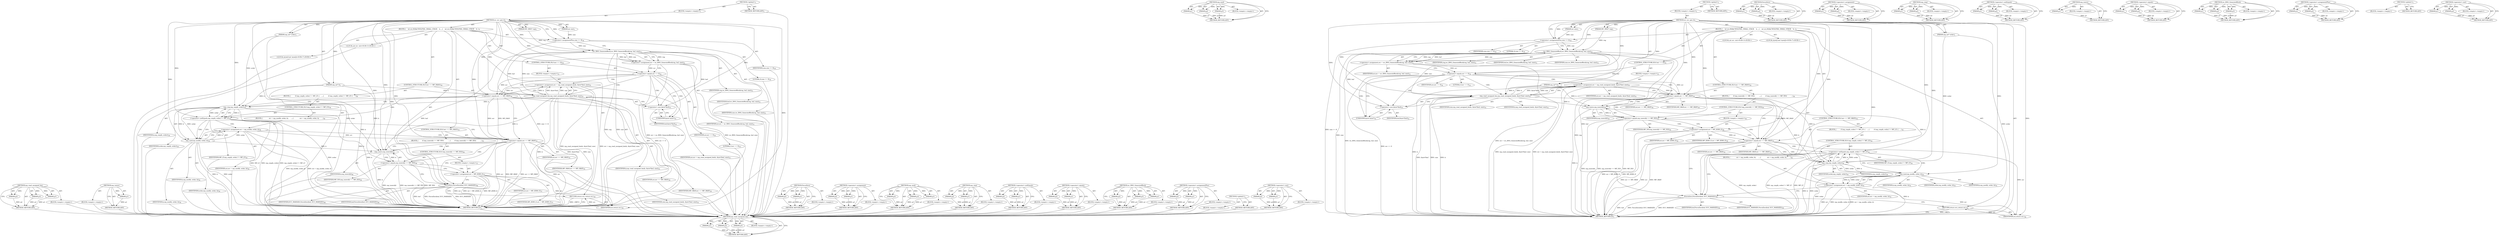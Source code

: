 digraph "&lt;operator&gt;.cast" {
vulnerable_119 [label=<(METHOD,mp_read_unsigned_bin)>];
vulnerable_120 [label=<(PARAM,p1)>];
vulnerable_121 [label=<(PARAM,p2)>];
vulnerable_122 [label=<(PARAM,p3)>];
vulnerable_123 [label=<(BLOCK,&lt;empty&gt;,&lt;empty&gt;)>];
vulnerable_124 [label=<(METHOD_RETURN,ANY)>];
vulnerable_144 [label=<(METHOD,mp_mod)>];
vulnerable_145 [label=<(PARAM,p1)>];
vulnerable_146 [label=<(PARAM,p2)>];
vulnerable_147 [label=<(PARAM,p3)>];
vulnerable_148 [label=<(BLOCK,&lt;empty&gt;,&lt;empty&gt;)>];
vulnerable_149 [label=<(METHOD_RETURN,ANY)>];
vulnerable_6 [label=<(METHOD,&lt;global&gt;)<SUB>1</SUB>>];
vulnerable_7 [label=<(BLOCK,&lt;empty&gt;,&lt;empty&gt;)<SUB>1</SUB>>];
vulnerable_8 [label=<(METHOD,wc_ecc_gen_k)<SUB>1</SUB>>];
vulnerable_9 [label=<(PARAM,WC_RNG* rng)<SUB>1</SUB>>];
vulnerable_10 [label=<(PARAM,int size)<SUB>1</SUB>>];
vulnerable_11 [label=<(PARAM,mp_int* k)<SUB>1</SUB>>];
vulnerable_12 [label=<(PARAM,mp_int* order)<SUB>1</SUB>>];
vulnerable_13 [label=<(BLOCK,{
    int err;
#ifdef WOLFSSL_SMALL_STACK
    b...,{
    int err;
#ifdef WOLFSSL_SMALL_STACK
    b...)<SUB>2</SUB>>];
vulnerable_14 [label="<(LOCAL,int err: int)<SUB>3</SUB>>"];
vulnerable_15 [label="<(LOCAL,byte[] buf: byte[])<SUB>7</SUB>>"];
vulnerable_16 [label=<(&lt;operator&gt;.assignmentPlus,size += 8)<SUB>18</SUB>>];
vulnerable_17 [label=<(IDENTIFIER,size,size += 8)<SUB>18</SUB>>];
vulnerable_18 [label=<(LITERAL,8,size += 8)<SUB>18</SUB>>];
vulnerable_19 [label=<(&lt;operator&gt;.assignment,err = wc_RNG_GenerateBlock(rng, buf, size))<SUB>21</SUB>>];
vulnerable_20 [label=<(IDENTIFIER,err,err = wc_RNG_GenerateBlock(rng, buf, size))<SUB>21</SUB>>];
vulnerable_21 [label=<(wc_RNG_GenerateBlock,wc_RNG_GenerateBlock(rng, buf, size))<SUB>21</SUB>>];
vulnerable_22 [label=<(IDENTIFIER,rng,wc_RNG_GenerateBlock(rng, buf, size))<SUB>21</SUB>>];
vulnerable_23 [label=<(IDENTIFIER,buf,wc_RNG_GenerateBlock(rng, buf, size))<SUB>21</SUB>>];
vulnerable_24 [label=<(IDENTIFIER,size,wc_RNG_GenerateBlock(rng, buf, size))<SUB>21</SUB>>];
vulnerable_25 [label=<(CONTROL_STRUCTURE,IF,if (err == 0))<SUB>24</SUB>>];
vulnerable_26 [label=<(&lt;operator&gt;.equals,err == 0)<SUB>24</SUB>>];
vulnerable_27 [label=<(IDENTIFIER,err,err == 0)<SUB>24</SUB>>];
vulnerable_28 [label=<(LITERAL,0,err == 0)<SUB>24</SUB>>];
vulnerable_29 [label=<(BLOCK,&lt;empty&gt;,&lt;empty&gt;)<SUB>25</SUB>>];
vulnerable_30 [label=<(&lt;operator&gt;.assignment,err = mp_read_unsigned_bin(k, (byte*)buf, size))<SUB>25</SUB>>];
vulnerable_31 [label=<(IDENTIFIER,err,err = mp_read_unsigned_bin(k, (byte*)buf, size))<SUB>25</SUB>>];
vulnerable_32 [label=<(mp_read_unsigned_bin,mp_read_unsigned_bin(k, (byte*)buf, size))<SUB>25</SUB>>];
vulnerable_33 [label=<(IDENTIFIER,k,mp_read_unsigned_bin(k, (byte*)buf, size))<SUB>25</SUB>>];
vulnerable_34 [label=<(&lt;operator&gt;.cast,(byte*)buf)<SUB>25</SUB>>];
vulnerable_35 [label=<(UNKNOWN,byte*,byte*)<SUB>25</SUB>>];
vulnerable_36 [label=<(IDENTIFIER,buf,(byte*)buf)<SUB>25</SUB>>];
vulnerable_37 [label=<(IDENTIFIER,size,mp_read_unsigned_bin(k, (byte*)buf, size))<SUB>25</SUB>>];
vulnerable_38 [label=<(CONTROL_STRUCTURE,IF,if (err == MP_OKAY))<SUB>28</SUB>>];
vulnerable_39 [label=<(&lt;operator&gt;.equals,err == MP_OKAY)<SUB>28</SUB>>];
vulnerable_40 [label=<(IDENTIFIER,err,err == MP_OKAY)<SUB>28</SUB>>];
vulnerable_41 [label=<(IDENTIFIER,MP_OKAY,err == MP_OKAY)<SUB>28</SUB>>];
vulnerable_42 [label=<(BLOCK,{
        if (mp_iszero(k) == MP_YES)
         ...,{
        if (mp_iszero(k) == MP_YES)
         ...)<SUB>28</SUB>>];
vulnerable_43 [label=<(CONTROL_STRUCTURE,IF,if (mp_iszero(k) == MP_YES))<SUB>29</SUB>>];
vulnerable_44 [label=<(&lt;operator&gt;.equals,mp_iszero(k) == MP_YES)<SUB>29</SUB>>];
vulnerable_45 [label=<(mp_iszero,mp_iszero(k))<SUB>29</SUB>>];
vulnerable_46 [label=<(IDENTIFIER,k,mp_iszero(k))<SUB>29</SUB>>];
vulnerable_47 [label=<(IDENTIFIER,MP_YES,mp_iszero(k) == MP_YES)<SUB>29</SUB>>];
vulnerable_48 [label=<(BLOCK,&lt;empty&gt;,&lt;empty&gt;)<SUB>30</SUB>>];
vulnerable_49 [label=<(&lt;operator&gt;.assignment,err = MP_ZERO_E)<SUB>30</SUB>>];
vulnerable_50 [label=<(IDENTIFIER,err,err = MP_ZERO_E)<SUB>30</SUB>>];
vulnerable_51 [label=<(IDENTIFIER,MP_ZERO_E,err = MP_ZERO_E)<SUB>30</SUB>>];
vulnerable_52 [label=<(CONTROL_STRUCTURE,IF,if (err == MP_OKAY))<SUB>33</SUB>>];
vulnerable_53 [label=<(&lt;operator&gt;.equals,err == MP_OKAY)<SUB>33</SUB>>];
vulnerable_54 [label=<(IDENTIFIER,err,err == MP_OKAY)<SUB>33</SUB>>];
vulnerable_55 [label=<(IDENTIFIER,MP_OKAY,err == MP_OKAY)<SUB>33</SUB>>];
vulnerable_56 [label=<(BLOCK,{
         if (mp_cmp(k, order) != MP_LT) {
   ...,{
         if (mp_cmp(k, order) != MP_LT) {
   ...)<SUB>33</SUB>>];
vulnerable_57 [label=<(CONTROL_STRUCTURE,IF,if (mp_cmp(k, order) != MP_LT))<SUB>34</SUB>>];
vulnerable_58 [label=<(&lt;operator&gt;.notEquals,mp_cmp(k, order) != MP_LT)<SUB>34</SUB>>];
vulnerable_59 [label=<(mp_cmp,mp_cmp(k, order))<SUB>34</SUB>>];
vulnerable_60 [label=<(IDENTIFIER,k,mp_cmp(k, order))<SUB>34</SUB>>];
vulnerable_61 [label=<(IDENTIFIER,order,mp_cmp(k, order))<SUB>34</SUB>>];
vulnerable_62 [label=<(IDENTIFIER,MP_LT,mp_cmp(k, order) != MP_LT)<SUB>34</SUB>>];
vulnerable_63 [label=<(BLOCK,{
             err = mp_mod(k, order, k);
     ...,{
             err = mp_mod(k, order, k);
     ...)<SUB>34</SUB>>];
vulnerable_64 [label=<(&lt;operator&gt;.assignment,err = mp_mod(k, order, k))<SUB>35</SUB>>];
vulnerable_65 [label=<(IDENTIFIER,err,err = mp_mod(k, order, k))<SUB>35</SUB>>];
vulnerable_66 [label=<(mp_mod,mp_mod(k, order, k))<SUB>35</SUB>>];
vulnerable_67 [label=<(IDENTIFIER,k,mp_mod(k, order, k))<SUB>35</SUB>>];
vulnerable_68 [label=<(IDENTIFIER,order,mp_mod(k, order, k))<SUB>35</SUB>>];
vulnerable_69 [label=<(IDENTIFIER,k,mp_mod(k, order, k))<SUB>35</SUB>>];
vulnerable_70 [label=<(ForceZero,ForceZero(buf, ECC_MAXSIZE))<SUB>39</SUB>>];
vulnerable_71 [label=<(IDENTIFIER,buf,ForceZero(buf, ECC_MAXSIZE))<SUB>39</SUB>>];
vulnerable_72 [label=<(IDENTIFIER,ECC_MAXSIZE,ForceZero(buf, ECC_MAXSIZE))<SUB>39</SUB>>];
vulnerable_73 [label=<(RETURN,return err;,return err;)<SUB>44</SUB>>];
vulnerable_74 [label=<(IDENTIFIER,err,return err;)<SUB>44</SUB>>];
vulnerable_75 [label=<(METHOD_RETURN,int)<SUB>1</SUB>>];
vulnerable_77 [label=<(METHOD_RETURN,ANY)<SUB>1</SUB>>];
vulnerable_150 [label=<(METHOD,ForceZero)>];
vulnerable_151 [label=<(PARAM,p1)>];
vulnerable_152 [label=<(PARAM,p2)>];
vulnerable_153 [label=<(BLOCK,&lt;empty&gt;,&lt;empty&gt;)>];
vulnerable_154 [label=<(METHOD_RETURN,ANY)>];
vulnerable_103 [label=<(METHOD,&lt;operator&gt;.assignment)>];
vulnerable_104 [label=<(PARAM,p1)>];
vulnerable_105 [label=<(PARAM,p2)>];
vulnerable_106 [label=<(BLOCK,&lt;empty&gt;,&lt;empty&gt;)>];
vulnerable_107 [label=<(METHOD_RETURN,ANY)>];
vulnerable_139 [label=<(METHOD,mp_cmp)>];
vulnerable_140 [label=<(PARAM,p1)>];
vulnerable_141 [label=<(PARAM,p2)>];
vulnerable_142 [label=<(BLOCK,&lt;empty&gt;,&lt;empty&gt;)>];
vulnerable_143 [label=<(METHOD_RETURN,ANY)>];
vulnerable_134 [label=<(METHOD,&lt;operator&gt;.notEquals)>];
vulnerable_135 [label=<(PARAM,p1)>];
vulnerable_136 [label=<(PARAM,p2)>];
vulnerable_137 [label=<(BLOCK,&lt;empty&gt;,&lt;empty&gt;)>];
vulnerable_138 [label=<(METHOD_RETURN,ANY)>];
vulnerable_130 [label=<(METHOD,mp_iszero)>];
vulnerable_131 [label=<(PARAM,p1)>];
vulnerable_132 [label=<(BLOCK,&lt;empty&gt;,&lt;empty&gt;)>];
vulnerable_133 [label=<(METHOD_RETURN,ANY)>];
vulnerable_114 [label=<(METHOD,&lt;operator&gt;.equals)>];
vulnerable_115 [label=<(PARAM,p1)>];
vulnerable_116 [label=<(PARAM,p2)>];
vulnerable_117 [label=<(BLOCK,&lt;empty&gt;,&lt;empty&gt;)>];
vulnerable_118 [label=<(METHOD_RETURN,ANY)>];
vulnerable_108 [label=<(METHOD,wc_RNG_GenerateBlock)>];
vulnerable_109 [label=<(PARAM,p1)>];
vulnerable_110 [label=<(PARAM,p2)>];
vulnerable_111 [label=<(PARAM,p3)>];
vulnerable_112 [label=<(BLOCK,&lt;empty&gt;,&lt;empty&gt;)>];
vulnerable_113 [label=<(METHOD_RETURN,ANY)>];
vulnerable_98 [label=<(METHOD,&lt;operator&gt;.assignmentPlus)>];
vulnerable_99 [label=<(PARAM,p1)>];
vulnerable_100 [label=<(PARAM,p2)>];
vulnerable_101 [label=<(BLOCK,&lt;empty&gt;,&lt;empty&gt;)>];
vulnerable_102 [label=<(METHOD_RETURN,ANY)>];
vulnerable_92 [label=<(METHOD,&lt;global&gt;)<SUB>1</SUB>>];
vulnerable_93 [label=<(BLOCK,&lt;empty&gt;,&lt;empty&gt;)>];
vulnerable_94 [label=<(METHOD_RETURN,ANY)>];
vulnerable_125 [label=<(METHOD,&lt;operator&gt;.cast)>];
vulnerable_126 [label=<(PARAM,p1)>];
vulnerable_127 [label=<(PARAM,p2)>];
vulnerable_128 [label=<(BLOCK,&lt;empty&gt;,&lt;empty&gt;)>];
vulnerable_129 [label=<(METHOD_RETURN,ANY)>];
fixed_119 [label=<(METHOD,mp_read_unsigned_bin)>];
fixed_120 [label=<(PARAM,p1)>];
fixed_121 [label=<(PARAM,p2)>];
fixed_122 [label=<(PARAM,p3)>];
fixed_123 [label=<(BLOCK,&lt;empty&gt;,&lt;empty&gt;)>];
fixed_124 [label=<(METHOD_RETURN,ANY)>];
fixed_146 [label=<(METHOD,mp_iszero)>];
fixed_147 [label=<(PARAM,p1)>];
fixed_148 [label=<(BLOCK,&lt;empty&gt;,&lt;empty&gt;)>];
fixed_149 [label=<(METHOD_RETURN,ANY)>];
fixed_6 [label=<(METHOD,&lt;global&gt;)<SUB>1</SUB>>];
fixed_7 [label=<(BLOCK,&lt;empty&gt;,&lt;empty&gt;)<SUB>1</SUB>>];
fixed_8 [label=<(METHOD,wc_ecc_gen_k)<SUB>1</SUB>>];
fixed_9 [label=<(PARAM,WC_RNG* rng)<SUB>1</SUB>>];
fixed_10 [label=<(PARAM,int size)<SUB>1</SUB>>];
fixed_11 [label=<(PARAM,mp_int* k)<SUB>1</SUB>>];
fixed_12 [label=<(PARAM,mp_int* order)<SUB>1</SUB>>];
fixed_13 [label=<(BLOCK,{
    int err;
#ifdef WOLFSSL_SMALL_STACK
    b...,{
    int err;
#ifdef WOLFSSL_SMALL_STACK
    b...)<SUB>2</SUB>>];
fixed_14 [label="<(LOCAL,int err: int)<SUB>3</SUB>>"];
fixed_15 [label="<(LOCAL,byte[] buf: byte[])<SUB>7</SUB>>"];
fixed_16 [label=<(&lt;operator&gt;.assignmentPlus,size += 8)<SUB>18</SUB>>];
fixed_17 [label=<(IDENTIFIER,size,size += 8)<SUB>18</SUB>>];
fixed_18 [label=<(LITERAL,8,size += 8)<SUB>18</SUB>>];
fixed_19 [label=<(&lt;operator&gt;.assignment,err = wc_RNG_GenerateBlock(rng, buf, size))<SUB>21</SUB>>];
fixed_20 [label=<(IDENTIFIER,err,err = wc_RNG_GenerateBlock(rng, buf, size))<SUB>21</SUB>>];
fixed_21 [label=<(wc_RNG_GenerateBlock,wc_RNG_GenerateBlock(rng, buf, size))<SUB>21</SUB>>];
fixed_22 [label=<(IDENTIFIER,rng,wc_RNG_GenerateBlock(rng, buf, size))<SUB>21</SUB>>];
fixed_23 [label=<(IDENTIFIER,buf,wc_RNG_GenerateBlock(rng, buf, size))<SUB>21</SUB>>];
fixed_24 [label=<(IDENTIFIER,size,wc_RNG_GenerateBlock(rng, buf, size))<SUB>21</SUB>>];
fixed_25 [label=<(CONTROL_STRUCTURE,IF,if (err == 0))<SUB>24</SUB>>];
fixed_26 [label=<(&lt;operator&gt;.equals,err == 0)<SUB>24</SUB>>];
fixed_27 [label=<(IDENTIFIER,err,err == 0)<SUB>24</SUB>>];
fixed_28 [label=<(LITERAL,0,err == 0)<SUB>24</SUB>>];
fixed_29 [label=<(BLOCK,&lt;empty&gt;,&lt;empty&gt;)<SUB>25</SUB>>];
fixed_30 [label=<(&lt;operator&gt;.assignment,err = mp_read_unsigned_bin(k, (byte*)buf, size))<SUB>25</SUB>>];
fixed_31 [label=<(IDENTIFIER,err,err = mp_read_unsigned_bin(k, (byte*)buf, size))<SUB>25</SUB>>];
fixed_32 [label=<(mp_read_unsigned_bin,mp_read_unsigned_bin(k, (byte*)buf, size))<SUB>25</SUB>>];
fixed_33 [label=<(IDENTIFIER,k,mp_read_unsigned_bin(k, (byte*)buf, size))<SUB>25</SUB>>];
fixed_34 [label=<(&lt;operator&gt;.cast,(byte*)buf)<SUB>25</SUB>>];
fixed_35 [label=<(UNKNOWN,byte*,byte*)<SUB>25</SUB>>];
fixed_36 [label=<(IDENTIFIER,buf,(byte*)buf)<SUB>25</SUB>>];
fixed_37 [label=<(IDENTIFIER,size,mp_read_unsigned_bin(k, (byte*)buf, size))<SUB>25</SUB>>];
fixed_38 [label=<(CONTROL_STRUCTURE,IF,if (err == MP_OKAY))<SUB>28</SUB>>];
fixed_39 [label=<(&lt;operator&gt;.equals,err == MP_OKAY)<SUB>28</SUB>>];
fixed_40 [label=<(IDENTIFIER,err,err == MP_OKAY)<SUB>28</SUB>>];
fixed_41 [label=<(IDENTIFIER,MP_OKAY,err == MP_OKAY)<SUB>28</SUB>>];
fixed_42 [label=<(BLOCK,{
         if (mp_cmp(k, order) != MP_LT) {
   ...,{
         if (mp_cmp(k, order) != MP_LT) {
   ...)<SUB>28</SUB>>];
fixed_43 [label=<(CONTROL_STRUCTURE,IF,if (mp_cmp(k, order) != MP_LT))<SUB>29</SUB>>];
fixed_44 [label=<(&lt;operator&gt;.notEquals,mp_cmp(k, order) != MP_LT)<SUB>29</SUB>>];
fixed_45 [label=<(mp_cmp,mp_cmp(k, order))<SUB>29</SUB>>];
fixed_46 [label=<(IDENTIFIER,k,mp_cmp(k, order))<SUB>29</SUB>>];
fixed_47 [label=<(IDENTIFIER,order,mp_cmp(k, order))<SUB>29</SUB>>];
fixed_48 [label=<(IDENTIFIER,MP_LT,mp_cmp(k, order) != MP_LT)<SUB>29</SUB>>];
fixed_49 [label=<(BLOCK,{
             err = mp_mod(k, order, k);
     ...,{
             err = mp_mod(k, order, k);
     ...)<SUB>29</SUB>>];
fixed_50 [label=<(&lt;operator&gt;.assignment,err = mp_mod(k, order, k))<SUB>30</SUB>>];
fixed_51 [label=<(IDENTIFIER,err,err = mp_mod(k, order, k))<SUB>30</SUB>>];
fixed_52 [label=<(mp_mod,mp_mod(k, order, k))<SUB>30</SUB>>];
fixed_53 [label=<(IDENTIFIER,k,mp_mod(k, order, k))<SUB>30</SUB>>];
fixed_54 [label=<(IDENTIFIER,order,mp_mod(k, order, k))<SUB>30</SUB>>];
fixed_55 [label=<(IDENTIFIER,k,mp_mod(k, order, k))<SUB>30</SUB>>];
fixed_56 [label=<(CONTROL_STRUCTURE,IF,if (err == MP_OKAY))<SUB>35</SUB>>];
fixed_57 [label=<(&lt;operator&gt;.equals,err == MP_OKAY)<SUB>35</SUB>>];
fixed_58 [label=<(IDENTIFIER,err,err == MP_OKAY)<SUB>35</SUB>>];
fixed_59 [label=<(IDENTIFIER,MP_OKAY,err == MP_OKAY)<SUB>35</SUB>>];
fixed_60 [label=<(BLOCK,{
        if (mp_iszero(k) == MP_YES)
         ...,{
        if (mp_iszero(k) == MP_YES)
         ...)<SUB>35</SUB>>];
fixed_61 [label=<(CONTROL_STRUCTURE,IF,if (mp_iszero(k) == MP_YES))<SUB>36</SUB>>];
fixed_62 [label=<(&lt;operator&gt;.equals,mp_iszero(k) == MP_YES)<SUB>36</SUB>>];
fixed_63 [label=<(mp_iszero,mp_iszero(k))<SUB>36</SUB>>];
fixed_64 [label=<(IDENTIFIER,k,mp_iszero(k))<SUB>36</SUB>>];
fixed_65 [label=<(IDENTIFIER,MP_YES,mp_iszero(k) == MP_YES)<SUB>36</SUB>>];
fixed_66 [label=<(BLOCK,&lt;empty&gt;,&lt;empty&gt;)<SUB>37</SUB>>];
fixed_67 [label=<(&lt;operator&gt;.assignment,err = MP_ZERO_E)<SUB>37</SUB>>];
fixed_68 [label=<(IDENTIFIER,err,err = MP_ZERO_E)<SUB>37</SUB>>];
fixed_69 [label=<(IDENTIFIER,MP_ZERO_E,err = MP_ZERO_E)<SUB>37</SUB>>];
fixed_70 [label=<(ForceZero,ForceZero(buf, ECC_MAXSIZE))<SUB>40</SUB>>];
fixed_71 [label=<(IDENTIFIER,buf,ForceZero(buf, ECC_MAXSIZE))<SUB>40</SUB>>];
fixed_72 [label=<(IDENTIFIER,ECC_MAXSIZE,ForceZero(buf, ECC_MAXSIZE))<SUB>40</SUB>>];
fixed_73 [label=<(RETURN,return err;,return err;)<SUB>45</SUB>>];
fixed_74 [label=<(IDENTIFIER,err,return err;)<SUB>45</SUB>>];
fixed_75 [label=<(METHOD_RETURN,int)<SUB>1</SUB>>];
fixed_77 [label=<(METHOD_RETURN,ANY)<SUB>1</SUB>>];
fixed_150 [label=<(METHOD,ForceZero)>];
fixed_151 [label=<(PARAM,p1)>];
fixed_152 [label=<(PARAM,p2)>];
fixed_153 [label=<(BLOCK,&lt;empty&gt;,&lt;empty&gt;)>];
fixed_154 [label=<(METHOD_RETURN,ANY)>];
fixed_103 [label=<(METHOD,&lt;operator&gt;.assignment)>];
fixed_104 [label=<(PARAM,p1)>];
fixed_105 [label=<(PARAM,p2)>];
fixed_106 [label=<(BLOCK,&lt;empty&gt;,&lt;empty&gt;)>];
fixed_107 [label=<(METHOD_RETURN,ANY)>];
fixed_140 [label=<(METHOD,mp_mod)>];
fixed_141 [label=<(PARAM,p1)>];
fixed_142 [label=<(PARAM,p2)>];
fixed_143 [label=<(PARAM,p3)>];
fixed_144 [label=<(BLOCK,&lt;empty&gt;,&lt;empty&gt;)>];
fixed_145 [label=<(METHOD_RETURN,ANY)>];
fixed_135 [label=<(METHOD,mp_cmp)>];
fixed_136 [label=<(PARAM,p1)>];
fixed_137 [label=<(PARAM,p2)>];
fixed_138 [label=<(BLOCK,&lt;empty&gt;,&lt;empty&gt;)>];
fixed_139 [label=<(METHOD_RETURN,ANY)>];
fixed_130 [label=<(METHOD,&lt;operator&gt;.notEquals)>];
fixed_131 [label=<(PARAM,p1)>];
fixed_132 [label=<(PARAM,p2)>];
fixed_133 [label=<(BLOCK,&lt;empty&gt;,&lt;empty&gt;)>];
fixed_134 [label=<(METHOD_RETURN,ANY)>];
fixed_114 [label=<(METHOD,&lt;operator&gt;.equals)>];
fixed_115 [label=<(PARAM,p1)>];
fixed_116 [label=<(PARAM,p2)>];
fixed_117 [label=<(BLOCK,&lt;empty&gt;,&lt;empty&gt;)>];
fixed_118 [label=<(METHOD_RETURN,ANY)>];
fixed_108 [label=<(METHOD,wc_RNG_GenerateBlock)>];
fixed_109 [label=<(PARAM,p1)>];
fixed_110 [label=<(PARAM,p2)>];
fixed_111 [label=<(PARAM,p3)>];
fixed_112 [label=<(BLOCK,&lt;empty&gt;,&lt;empty&gt;)>];
fixed_113 [label=<(METHOD_RETURN,ANY)>];
fixed_98 [label=<(METHOD,&lt;operator&gt;.assignmentPlus)>];
fixed_99 [label=<(PARAM,p1)>];
fixed_100 [label=<(PARAM,p2)>];
fixed_101 [label=<(BLOCK,&lt;empty&gt;,&lt;empty&gt;)>];
fixed_102 [label=<(METHOD_RETURN,ANY)>];
fixed_92 [label=<(METHOD,&lt;global&gt;)<SUB>1</SUB>>];
fixed_93 [label=<(BLOCK,&lt;empty&gt;,&lt;empty&gt;)>];
fixed_94 [label=<(METHOD_RETURN,ANY)>];
fixed_125 [label=<(METHOD,&lt;operator&gt;.cast)>];
fixed_126 [label=<(PARAM,p1)>];
fixed_127 [label=<(PARAM,p2)>];
fixed_128 [label=<(BLOCK,&lt;empty&gt;,&lt;empty&gt;)>];
fixed_129 [label=<(METHOD_RETURN,ANY)>];
vulnerable_119 -> vulnerable_120  [key=0, label="AST: "];
vulnerable_119 -> vulnerable_120  [key=1, label="DDG: "];
vulnerable_119 -> vulnerable_123  [key=0, label="AST: "];
vulnerable_119 -> vulnerable_121  [key=0, label="AST: "];
vulnerable_119 -> vulnerable_121  [key=1, label="DDG: "];
vulnerable_119 -> vulnerable_124  [key=0, label="AST: "];
vulnerable_119 -> vulnerable_124  [key=1, label="CFG: "];
vulnerable_119 -> vulnerable_122  [key=0, label="AST: "];
vulnerable_119 -> vulnerable_122  [key=1, label="DDG: "];
vulnerable_120 -> vulnerable_124  [key=0, label="DDG: p1"];
vulnerable_121 -> vulnerable_124  [key=0, label="DDG: p2"];
vulnerable_122 -> vulnerable_124  [key=0, label="DDG: p3"];
vulnerable_144 -> vulnerable_145  [key=0, label="AST: "];
vulnerable_144 -> vulnerable_145  [key=1, label="DDG: "];
vulnerable_144 -> vulnerable_148  [key=0, label="AST: "];
vulnerable_144 -> vulnerable_146  [key=0, label="AST: "];
vulnerable_144 -> vulnerable_146  [key=1, label="DDG: "];
vulnerable_144 -> vulnerable_149  [key=0, label="AST: "];
vulnerable_144 -> vulnerable_149  [key=1, label="CFG: "];
vulnerable_144 -> vulnerable_147  [key=0, label="AST: "];
vulnerable_144 -> vulnerable_147  [key=1, label="DDG: "];
vulnerable_145 -> vulnerable_149  [key=0, label="DDG: p1"];
vulnerable_146 -> vulnerable_149  [key=0, label="DDG: p2"];
vulnerable_147 -> vulnerable_149  [key=0, label="DDG: p3"];
vulnerable_6 -> vulnerable_7  [key=0, label="AST: "];
vulnerable_6 -> vulnerable_77  [key=0, label="AST: "];
vulnerable_6 -> vulnerable_77  [key=1, label="CFG: "];
vulnerable_7 -> vulnerable_8  [key=0, label="AST: "];
vulnerable_8 -> vulnerable_9  [key=0, label="AST: "];
vulnerable_8 -> vulnerable_9  [key=1, label="DDG: "];
vulnerable_8 -> vulnerable_10  [key=0, label="AST: "];
vulnerable_8 -> vulnerable_10  [key=1, label="DDG: "];
vulnerable_8 -> vulnerable_11  [key=0, label="AST: "];
vulnerable_8 -> vulnerable_11  [key=1, label="DDG: "];
vulnerable_8 -> vulnerable_12  [key=0, label="AST: "];
vulnerable_8 -> vulnerable_12  [key=1, label="DDG: "];
vulnerable_8 -> vulnerable_13  [key=0, label="AST: "];
vulnerable_8 -> vulnerable_75  [key=0, label="AST: "];
vulnerable_8 -> vulnerable_16  [key=0, label="CFG: "];
vulnerable_8 -> vulnerable_16  [key=1, label="DDG: "];
vulnerable_8 -> vulnerable_70  [key=0, label="DDG: "];
vulnerable_8 -> vulnerable_74  [key=0, label="DDG: "];
vulnerable_8 -> vulnerable_21  [key=0, label="DDG: "];
vulnerable_8 -> vulnerable_26  [key=0, label="DDG: "];
vulnerable_8 -> vulnerable_39  [key=0, label="DDG: "];
vulnerable_8 -> vulnerable_53  [key=0, label="DDG: "];
vulnerable_8 -> vulnerable_32  [key=0, label="DDG: "];
vulnerable_8 -> vulnerable_44  [key=0, label="DDG: "];
vulnerable_8 -> vulnerable_49  [key=0, label="DDG: "];
vulnerable_8 -> vulnerable_58  [key=0, label="DDG: "];
vulnerable_8 -> vulnerable_34  [key=0, label="DDG: "];
vulnerable_8 -> vulnerable_45  [key=0, label="DDG: "];
vulnerable_8 -> vulnerable_59  [key=0, label="DDG: "];
vulnerable_8 -> vulnerable_66  [key=0, label="DDG: "];
vulnerable_9 -> vulnerable_21  [key=0, label="DDG: rng"];
vulnerable_10 -> vulnerable_16  [key=0, label="DDG: size"];
vulnerable_11 -> vulnerable_75  [key=0, label="DDG: k"];
vulnerable_11 -> vulnerable_32  [key=0, label="DDG: k"];
vulnerable_11 -> vulnerable_45  [key=0, label="DDG: k"];
vulnerable_11 -> vulnerable_59  [key=0, label="DDG: k"];
vulnerable_12 -> vulnerable_75  [key=0, label="DDG: order"];
vulnerable_12 -> vulnerable_59  [key=0, label="DDG: order"];
vulnerable_13 -> vulnerable_14  [key=0, label="AST: "];
vulnerable_13 -> vulnerable_15  [key=0, label="AST: "];
vulnerable_13 -> vulnerable_16  [key=0, label="AST: "];
vulnerable_13 -> vulnerable_19  [key=0, label="AST: "];
vulnerable_13 -> vulnerable_25  [key=0, label="AST: "];
vulnerable_13 -> vulnerable_38  [key=0, label="AST: "];
vulnerable_13 -> vulnerable_52  [key=0, label="AST: "];
vulnerable_13 -> vulnerable_70  [key=0, label="AST: "];
vulnerable_13 -> vulnerable_73  [key=0, label="AST: "];
vulnerable_16 -> vulnerable_17  [key=0, label="AST: "];
vulnerable_16 -> vulnerable_18  [key=0, label="AST: "];
vulnerable_16 -> vulnerable_21  [key=0, label="CFG: "];
vulnerable_16 -> vulnerable_21  [key=1, label="DDG: size"];
vulnerable_16 -> vulnerable_75  [key=0, label="DDG: size += 8"];
vulnerable_19 -> vulnerable_20  [key=0, label="AST: "];
vulnerable_19 -> vulnerable_21  [key=0, label="AST: "];
vulnerable_19 -> vulnerable_26  [key=0, label="CFG: "];
vulnerable_19 -> vulnerable_26  [key=1, label="DDG: err"];
vulnerable_19 -> vulnerable_75  [key=0, label="DDG: wc_RNG_GenerateBlock(rng, buf, size)"];
vulnerable_19 -> vulnerable_75  [key=1, label="DDG: err = wc_RNG_GenerateBlock(rng, buf, size)"];
vulnerable_21 -> vulnerable_22  [key=0, label="AST: "];
vulnerable_21 -> vulnerable_23  [key=0, label="AST: "];
vulnerable_21 -> vulnerable_24  [key=0, label="AST: "];
vulnerable_21 -> vulnerable_19  [key=0, label="CFG: "];
vulnerable_21 -> vulnerable_19  [key=1, label="DDG: rng"];
vulnerable_21 -> vulnerable_19  [key=2, label="DDG: buf"];
vulnerable_21 -> vulnerable_19  [key=3, label="DDG: size"];
vulnerable_21 -> vulnerable_75  [key=0, label="DDG: rng"];
vulnerable_21 -> vulnerable_75  [key=1, label="DDG: size"];
vulnerable_21 -> vulnerable_70  [key=0, label="DDG: buf"];
vulnerable_21 -> vulnerable_32  [key=0, label="DDG: buf"];
vulnerable_21 -> vulnerable_32  [key=1, label="DDG: size"];
vulnerable_21 -> vulnerable_34  [key=0, label="DDG: buf"];
vulnerable_25 -> vulnerable_26  [key=0, label="AST: "];
vulnerable_25 -> vulnerable_29  [key=0, label="AST: "];
vulnerable_26 -> vulnerable_27  [key=0, label="AST: "];
vulnerable_26 -> vulnerable_28  [key=0, label="AST: "];
vulnerable_26 -> vulnerable_35  [key=0, label="CFG: "];
vulnerable_26 -> vulnerable_35  [key=1, label="CDG: "];
vulnerable_26 -> vulnerable_39  [key=0, label="CFG: "];
vulnerable_26 -> vulnerable_39  [key=1, label="DDG: err"];
vulnerable_26 -> vulnerable_75  [key=0, label="DDG: err == 0"];
vulnerable_26 -> vulnerable_30  [key=0, label="CDG: "];
vulnerable_26 -> vulnerable_34  [key=0, label="CDG: "];
vulnerable_26 -> vulnerable_32  [key=0, label="CDG: "];
vulnerable_29 -> vulnerable_30  [key=0, label="AST: "];
vulnerable_30 -> vulnerable_31  [key=0, label="AST: "];
vulnerable_30 -> vulnerable_32  [key=0, label="AST: "];
vulnerable_30 -> vulnerable_39  [key=0, label="CFG: "];
vulnerable_30 -> vulnerable_39  [key=1, label="DDG: err"];
vulnerable_30 -> vulnerable_75  [key=0, label="DDG: mp_read_unsigned_bin(k, (byte*)buf, size)"];
vulnerable_30 -> vulnerable_75  [key=1, label="DDG: err = mp_read_unsigned_bin(k, (byte*)buf, size)"];
vulnerable_32 -> vulnerable_33  [key=0, label="AST: "];
vulnerable_32 -> vulnerable_34  [key=0, label="AST: "];
vulnerable_32 -> vulnerable_37  [key=0, label="AST: "];
vulnerable_32 -> vulnerable_30  [key=0, label="CFG: "];
vulnerable_32 -> vulnerable_30  [key=1, label="DDG: k"];
vulnerable_32 -> vulnerable_30  [key=2, label="DDG: (byte*)buf"];
vulnerable_32 -> vulnerable_30  [key=3, label="DDG: size"];
vulnerable_32 -> vulnerable_75  [key=0, label="DDG: k"];
vulnerable_32 -> vulnerable_75  [key=1, label="DDG: (byte*)buf"];
vulnerable_32 -> vulnerable_75  [key=2, label="DDG: size"];
vulnerable_32 -> vulnerable_45  [key=0, label="DDG: k"];
vulnerable_32 -> vulnerable_59  [key=0, label="DDG: k"];
vulnerable_34 -> vulnerable_35  [key=0, label="AST: "];
vulnerable_34 -> vulnerable_36  [key=0, label="AST: "];
vulnerable_34 -> vulnerable_32  [key=0, label="CFG: "];
vulnerable_35 -> vulnerable_34  [key=0, label="CFG: "];
vulnerable_38 -> vulnerable_39  [key=0, label="AST: "];
vulnerable_38 -> vulnerable_42  [key=0, label="AST: "];
vulnerable_39 -> vulnerable_40  [key=0, label="AST: "];
vulnerable_39 -> vulnerable_41  [key=0, label="AST: "];
vulnerable_39 -> vulnerable_45  [key=0, label="CFG: "];
vulnerable_39 -> vulnerable_45  [key=1, label="CDG: "];
vulnerable_39 -> vulnerable_53  [key=0, label="CFG: "];
vulnerable_39 -> vulnerable_53  [key=1, label="DDG: err"];
vulnerable_39 -> vulnerable_53  [key=2, label="DDG: MP_OKAY"];
vulnerable_39 -> vulnerable_44  [key=0, label="CDG: "];
vulnerable_42 -> vulnerable_43  [key=0, label="AST: "];
vulnerable_43 -> vulnerable_44  [key=0, label="AST: "];
vulnerable_43 -> vulnerable_48  [key=0, label="AST: "];
vulnerable_44 -> vulnerable_45  [key=0, label="AST: "];
vulnerable_44 -> vulnerable_47  [key=0, label="AST: "];
vulnerable_44 -> vulnerable_49  [key=0, label="CFG: "];
vulnerable_44 -> vulnerable_49  [key=1, label="CDG: "];
vulnerable_44 -> vulnerable_53  [key=0, label="CFG: "];
vulnerable_44 -> vulnerable_75  [key=0, label="DDG: mp_iszero(k)"];
vulnerable_44 -> vulnerable_75  [key=1, label="DDG: mp_iszero(k) == MP_YES"];
vulnerable_44 -> vulnerable_75  [key=2, label="DDG: MP_YES"];
vulnerable_45 -> vulnerable_46  [key=0, label="AST: "];
vulnerable_45 -> vulnerable_44  [key=0, label="CFG: "];
vulnerable_45 -> vulnerable_44  [key=1, label="DDG: k"];
vulnerable_45 -> vulnerable_75  [key=0, label="DDG: k"];
vulnerable_45 -> vulnerable_59  [key=0, label="DDG: k"];
vulnerable_48 -> vulnerable_49  [key=0, label="AST: "];
vulnerable_49 -> vulnerable_50  [key=0, label="AST: "];
vulnerable_49 -> vulnerable_51  [key=0, label="AST: "];
vulnerable_49 -> vulnerable_53  [key=0, label="CFG: "];
vulnerable_49 -> vulnerable_53  [key=1, label="DDG: err"];
vulnerable_49 -> vulnerable_75  [key=0, label="DDG: err = MP_ZERO_E"];
vulnerable_49 -> vulnerable_75  [key=1, label="DDG: MP_ZERO_E"];
vulnerable_52 -> vulnerable_53  [key=0, label="AST: "];
vulnerable_52 -> vulnerable_56  [key=0, label="AST: "];
vulnerable_53 -> vulnerable_54  [key=0, label="AST: "];
vulnerable_53 -> vulnerable_55  [key=0, label="AST: "];
vulnerable_53 -> vulnerable_59  [key=0, label="CFG: "];
vulnerable_53 -> vulnerable_59  [key=1, label="CDG: "];
vulnerable_53 -> vulnerable_70  [key=0, label="CFG: "];
vulnerable_53 -> vulnerable_75  [key=0, label="DDG: err"];
vulnerable_53 -> vulnerable_75  [key=1, label="DDG: MP_OKAY"];
vulnerable_53 -> vulnerable_75  [key=2, label="DDG: err == MP_OKAY"];
vulnerable_53 -> vulnerable_74  [key=0, label="DDG: err"];
vulnerable_53 -> vulnerable_58  [key=0, label="CDG: "];
vulnerable_56 -> vulnerable_57  [key=0, label="AST: "];
vulnerable_57 -> vulnerable_58  [key=0, label="AST: "];
vulnerable_57 -> vulnerable_63  [key=0, label="AST: "];
vulnerable_58 -> vulnerable_59  [key=0, label="AST: "];
vulnerable_58 -> vulnerable_62  [key=0, label="AST: "];
vulnerable_58 -> vulnerable_66  [key=0, label="CFG: "];
vulnerable_58 -> vulnerable_66  [key=1, label="CDG: "];
vulnerable_58 -> vulnerable_70  [key=0, label="CFG: "];
vulnerable_58 -> vulnerable_75  [key=0, label="DDG: mp_cmp(k, order)"];
vulnerable_58 -> vulnerable_75  [key=1, label="DDG: mp_cmp(k, order) != MP_LT"];
vulnerable_58 -> vulnerable_75  [key=2, label="DDG: MP_LT"];
vulnerable_58 -> vulnerable_64  [key=0, label="CDG: "];
vulnerable_59 -> vulnerable_60  [key=0, label="AST: "];
vulnerable_59 -> vulnerable_61  [key=0, label="AST: "];
vulnerable_59 -> vulnerable_58  [key=0, label="CFG: "];
vulnerable_59 -> vulnerable_58  [key=1, label="DDG: k"];
vulnerable_59 -> vulnerable_58  [key=2, label="DDG: order"];
vulnerable_59 -> vulnerable_75  [key=0, label="DDG: k"];
vulnerable_59 -> vulnerable_75  [key=1, label="DDG: order"];
vulnerable_59 -> vulnerable_66  [key=0, label="DDG: k"];
vulnerable_59 -> vulnerable_66  [key=1, label="DDG: order"];
vulnerable_63 -> vulnerable_64  [key=0, label="AST: "];
vulnerable_64 -> vulnerable_65  [key=0, label="AST: "];
vulnerable_64 -> vulnerable_66  [key=0, label="AST: "];
vulnerable_64 -> vulnerable_70  [key=0, label="CFG: "];
vulnerable_64 -> vulnerable_75  [key=0, label="DDG: err"];
vulnerable_64 -> vulnerable_75  [key=1, label="DDG: mp_mod(k, order, k)"];
vulnerable_64 -> vulnerable_75  [key=2, label="DDG: err = mp_mod(k, order, k)"];
vulnerable_64 -> vulnerable_74  [key=0, label="DDG: err"];
vulnerable_66 -> vulnerable_67  [key=0, label="AST: "];
vulnerable_66 -> vulnerable_68  [key=0, label="AST: "];
vulnerable_66 -> vulnerable_69  [key=0, label="AST: "];
vulnerable_66 -> vulnerable_64  [key=0, label="CFG: "];
vulnerable_66 -> vulnerable_64  [key=1, label="DDG: k"];
vulnerable_66 -> vulnerable_64  [key=2, label="DDG: order"];
vulnerable_66 -> vulnerable_75  [key=0, label="DDG: k"];
vulnerable_66 -> vulnerable_75  [key=1, label="DDG: order"];
vulnerable_70 -> vulnerable_71  [key=0, label="AST: "];
vulnerable_70 -> vulnerable_72  [key=0, label="AST: "];
vulnerable_70 -> vulnerable_73  [key=0, label="CFG: "];
vulnerable_70 -> vulnerable_75  [key=0, label="DDG: buf"];
vulnerable_70 -> vulnerable_75  [key=1, label="DDG: ForceZero(buf, ECC_MAXSIZE)"];
vulnerable_70 -> vulnerable_75  [key=2, label="DDG: ECC_MAXSIZE"];
vulnerable_73 -> vulnerable_74  [key=0, label="AST: "];
vulnerable_73 -> vulnerable_75  [key=0, label="CFG: "];
vulnerable_73 -> vulnerable_75  [key=1, label="DDG: &lt;RET&gt;"];
vulnerable_74 -> vulnerable_73  [key=0, label="DDG: err"];
vulnerable_150 -> vulnerable_151  [key=0, label="AST: "];
vulnerable_150 -> vulnerable_151  [key=1, label="DDG: "];
vulnerable_150 -> vulnerable_153  [key=0, label="AST: "];
vulnerable_150 -> vulnerable_152  [key=0, label="AST: "];
vulnerable_150 -> vulnerable_152  [key=1, label="DDG: "];
vulnerable_150 -> vulnerable_154  [key=0, label="AST: "];
vulnerable_150 -> vulnerable_154  [key=1, label="CFG: "];
vulnerable_151 -> vulnerable_154  [key=0, label="DDG: p1"];
vulnerable_152 -> vulnerable_154  [key=0, label="DDG: p2"];
vulnerable_103 -> vulnerable_104  [key=0, label="AST: "];
vulnerable_103 -> vulnerable_104  [key=1, label="DDG: "];
vulnerable_103 -> vulnerable_106  [key=0, label="AST: "];
vulnerable_103 -> vulnerable_105  [key=0, label="AST: "];
vulnerable_103 -> vulnerable_105  [key=1, label="DDG: "];
vulnerable_103 -> vulnerable_107  [key=0, label="AST: "];
vulnerable_103 -> vulnerable_107  [key=1, label="CFG: "];
vulnerable_104 -> vulnerable_107  [key=0, label="DDG: p1"];
vulnerable_105 -> vulnerable_107  [key=0, label="DDG: p2"];
vulnerable_139 -> vulnerable_140  [key=0, label="AST: "];
vulnerable_139 -> vulnerable_140  [key=1, label="DDG: "];
vulnerable_139 -> vulnerable_142  [key=0, label="AST: "];
vulnerable_139 -> vulnerable_141  [key=0, label="AST: "];
vulnerable_139 -> vulnerable_141  [key=1, label="DDG: "];
vulnerable_139 -> vulnerable_143  [key=0, label="AST: "];
vulnerable_139 -> vulnerable_143  [key=1, label="CFG: "];
vulnerable_140 -> vulnerable_143  [key=0, label="DDG: p1"];
vulnerable_141 -> vulnerable_143  [key=0, label="DDG: p2"];
vulnerable_134 -> vulnerable_135  [key=0, label="AST: "];
vulnerable_134 -> vulnerable_135  [key=1, label="DDG: "];
vulnerable_134 -> vulnerable_137  [key=0, label="AST: "];
vulnerable_134 -> vulnerable_136  [key=0, label="AST: "];
vulnerable_134 -> vulnerable_136  [key=1, label="DDG: "];
vulnerable_134 -> vulnerable_138  [key=0, label="AST: "];
vulnerable_134 -> vulnerable_138  [key=1, label="CFG: "];
vulnerable_135 -> vulnerable_138  [key=0, label="DDG: p1"];
vulnerable_136 -> vulnerable_138  [key=0, label="DDG: p2"];
vulnerable_130 -> vulnerable_131  [key=0, label="AST: "];
vulnerable_130 -> vulnerable_131  [key=1, label="DDG: "];
vulnerable_130 -> vulnerable_132  [key=0, label="AST: "];
vulnerable_130 -> vulnerable_133  [key=0, label="AST: "];
vulnerable_130 -> vulnerable_133  [key=1, label="CFG: "];
vulnerable_131 -> vulnerable_133  [key=0, label="DDG: p1"];
vulnerable_114 -> vulnerable_115  [key=0, label="AST: "];
vulnerable_114 -> vulnerable_115  [key=1, label="DDG: "];
vulnerable_114 -> vulnerable_117  [key=0, label="AST: "];
vulnerable_114 -> vulnerable_116  [key=0, label="AST: "];
vulnerable_114 -> vulnerable_116  [key=1, label="DDG: "];
vulnerable_114 -> vulnerable_118  [key=0, label="AST: "];
vulnerable_114 -> vulnerable_118  [key=1, label="CFG: "];
vulnerable_115 -> vulnerable_118  [key=0, label="DDG: p1"];
vulnerable_116 -> vulnerable_118  [key=0, label="DDG: p2"];
vulnerable_108 -> vulnerable_109  [key=0, label="AST: "];
vulnerable_108 -> vulnerable_109  [key=1, label="DDG: "];
vulnerable_108 -> vulnerable_112  [key=0, label="AST: "];
vulnerable_108 -> vulnerable_110  [key=0, label="AST: "];
vulnerable_108 -> vulnerable_110  [key=1, label="DDG: "];
vulnerable_108 -> vulnerable_113  [key=0, label="AST: "];
vulnerable_108 -> vulnerable_113  [key=1, label="CFG: "];
vulnerable_108 -> vulnerable_111  [key=0, label="AST: "];
vulnerable_108 -> vulnerable_111  [key=1, label="DDG: "];
vulnerable_109 -> vulnerable_113  [key=0, label="DDG: p1"];
vulnerable_110 -> vulnerable_113  [key=0, label="DDG: p2"];
vulnerable_111 -> vulnerable_113  [key=0, label="DDG: p3"];
vulnerable_98 -> vulnerable_99  [key=0, label="AST: "];
vulnerable_98 -> vulnerable_99  [key=1, label="DDG: "];
vulnerable_98 -> vulnerable_101  [key=0, label="AST: "];
vulnerable_98 -> vulnerable_100  [key=0, label="AST: "];
vulnerable_98 -> vulnerable_100  [key=1, label="DDG: "];
vulnerable_98 -> vulnerable_102  [key=0, label="AST: "];
vulnerable_98 -> vulnerable_102  [key=1, label="CFG: "];
vulnerable_99 -> vulnerable_102  [key=0, label="DDG: p1"];
vulnerable_100 -> vulnerable_102  [key=0, label="DDG: p2"];
vulnerable_92 -> vulnerable_93  [key=0, label="AST: "];
vulnerable_92 -> vulnerable_94  [key=0, label="AST: "];
vulnerable_92 -> vulnerable_94  [key=1, label="CFG: "];
vulnerable_125 -> vulnerable_126  [key=0, label="AST: "];
vulnerable_125 -> vulnerable_126  [key=1, label="DDG: "];
vulnerable_125 -> vulnerable_128  [key=0, label="AST: "];
vulnerable_125 -> vulnerable_127  [key=0, label="AST: "];
vulnerable_125 -> vulnerable_127  [key=1, label="DDG: "];
vulnerable_125 -> vulnerable_129  [key=0, label="AST: "];
vulnerable_125 -> vulnerable_129  [key=1, label="CFG: "];
vulnerable_126 -> vulnerable_129  [key=0, label="DDG: p1"];
vulnerable_127 -> vulnerable_129  [key=0, label="DDG: p2"];
fixed_119 -> fixed_120  [key=0, label="AST: "];
fixed_119 -> fixed_120  [key=1, label="DDG: "];
fixed_119 -> fixed_123  [key=0, label="AST: "];
fixed_119 -> fixed_121  [key=0, label="AST: "];
fixed_119 -> fixed_121  [key=1, label="DDG: "];
fixed_119 -> fixed_124  [key=0, label="AST: "];
fixed_119 -> fixed_124  [key=1, label="CFG: "];
fixed_119 -> fixed_122  [key=0, label="AST: "];
fixed_119 -> fixed_122  [key=1, label="DDG: "];
fixed_120 -> fixed_124  [key=0, label="DDG: p1"];
fixed_121 -> fixed_124  [key=0, label="DDG: p2"];
fixed_122 -> fixed_124  [key=0, label="DDG: p3"];
fixed_123 -> vulnerable_119  [key=0];
fixed_124 -> vulnerable_119  [key=0];
fixed_146 -> fixed_147  [key=0, label="AST: "];
fixed_146 -> fixed_147  [key=1, label="DDG: "];
fixed_146 -> fixed_148  [key=0, label="AST: "];
fixed_146 -> fixed_149  [key=0, label="AST: "];
fixed_146 -> fixed_149  [key=1, label="CFG: "];
fixed_147 -> fixed_149  [key=0, label="DDG: p1"];
fixed_148 -> vulnerable_119  [key=0];
fixed_149 -> vulnerable_119  [key=0];
fixed_6 -> fixed_7  [key=0, label="AST: "];
fixed_6 -> fixed_77  [key=0, label="AST: "];
fixed_6 -> fixed_77  [key=1, label="CFG: "];
fixed_7 -> fixed_8  [key=0, label="AST: "];
fixed_8 -> fixed_9  [key=0, label="AST: "];
fixed_8 -> fixed_9  [key=1, label="DDG: "];
fixed_8 -> fixed_10  [key=0, label="AST: "];
fixed_8 -> fixed_10  [key=1, label="DDG: "];
fixed_8 -> fixed_11  [key=0, label="AST: "];
fixed_8 -> fixed_11  [key=1, label="DDG: "];
fixed_8 -> fixed_12  [key=0, label="AST: "];
fixed_8 -> fixed_12  [key=1, label="DDG: "];
fixed_8 -> fixed_13  [key=0, label="AST: "];
fixed_8 -> fixed_75  [key=0, label="AST: "];
fixed_8 -> fixed_16  [key=0, label="CFG: "];
fixed_8 -> fixed_16  [key=1, label="DDG: "];
fixed_8 -> fixed_70  [key=0, label="DDG: "];
fixed_8 -> fixed_74  [key=0, label="DDG: "];
fixed_8 -> fixed_21  [key=0, label="DDG: "];
fixed_8 -> fixed_26  [key=0, label="DDG: "];
fixed_8 -> fixed_39  [key=0, label="DDG: "];
fixed_8 -> fixed_57  [key=0, label="DDG: "];
fixed_8 -> fixed_32  [key=0, label="DDG: "];
fixed_8 -> fixed_44  [key=0, label="DDG: "];
fixed_8 -> fixed_62  [key=0, label="DDG: "];
fixed_8 -> fixed_67  [key=0, label="DDG: "];
fixed_8 -> fixed_34  [key=0, label="DDG: "];
fixed_8 -> fixed_45  [key=0, label="DDG: "];
fixed_8 -> fixed_63  [key=0, label="DDG: "];
fixed_8 -> fixed_52  [key=0, label="DDG: "];
fixed_9 -> fixed_21  [key=0, label="DDG: rng"];
fixed_10 -> fixed_16  [key=0, label="DDG: size"];
fixed_11 -> fixed_75  [key=0, label="DDG: k"];
fixed_11 -> fixed_32  [key=0, label="DDG: k"];
fixed_11 -> fixed_45  [key=0, label="DDG: k"];
fixed_11 -> fixed_63  [key=0, label="DDG: k"];
fixed_12 -> fixed_75  [key=0, label="DDG: order"];
fixed_12 -> fixed_45  [key=0, label="DDG: order"];
fixed_13 -> fixed_14  [key=0, label="AST: "];
fixed_13 -> fixed_15  [key=0, label="AST: "];
fixed_13 -> fixed_16  [key=0, label="AST: "];
fixed_13 -> fixed_19  [key=0, label="AST: "];
fixed_13 -> fixed_25  [key=0, label="AST: "];
fixed_13 -> fixed_38  [key=0, label="AST: "];
fixed_13 -> fixed_56  [key=0, label="AST: "];
fixed_13 -> fixed_70  [key=0, label="AST: "];
fixed_13 -> fixed_73  [key=0, label="AST: "];
fixed_14 -> vulnerable_119  [key=0];
fixed_15 -> vulnerable_119  [key=0];
fixed_16 -> fixed_17  [key=0, label="AST: "];
fixed_16 -> fixed_18  [key=0, label="AST: "];
fixed_16 -> fixed_21  [key=0, label="CFG: "];
fixed_16 -> fixed_21  [key=1, label="DDG: size"];
fixed_16 -> fixed_75  [key=0, label="DDG: size += 8"];
fixed_17 -> vulnerable_119  [key=0];
fixed_18 -> vulnerable_119  [key=0];
fixed_19 -> fixed_20  [key=0, label="AST: "];
fixed_19 -> fixed_21  [key=0, label="AST: "];
fixed_19 -> fixed_26  [key=0, label="CFG: "];
fixed_19 -> fixed_26  [key=1, label="DDG: err"];
fixed_19 -> fixed_75  [key=0, label="DDG: wc_RNG_GenerateBlock(rng, buf, size)"];
fixed_19 -> fixed_75  [key=1, label="DDG: err = wc_RNG_GenerateBlock(rng, buf, size)"];
fixed_20 -> vulnerable_119  [key=0];
fixed_21 -> fixed_22  [key=0, label="AST: "];
fixed_21 -> fixed_23  [key=0, label="AST: "];
fixed_21 -> fixed_24  [key=0, label="AST: "];
fixed_21 -> fixed_19  [key=0, label="CFG: "];
fixed_21 -> fixed_19  [key=1, label="DDG: rng"];
fixed_21 -> fixed_19  [key=2, label="DDG: buf"];
fixed_21 -> fixed_19  [key=3, label="DDG: size"];
fixed_21 -> fixed_75  [key=0, label="DDG: rng"];
fixed_21 -> fixed_75  [key=1, label="DDG: size"];
fixed_21 -> fixed_70  [key=0, label="DDG: buf"];
fixed_21 -> fixed_32  [key=0, label="DDG: buf"];
fixed_21 -> fixed_32  [key=1, label="DDG: size"];
fixed_21 -> fixed_34  [key=0, label="DDG: buf"];
fixed_22 -> vulnerable_119  [key=0];
fixed_23 -> vulnerable_119  [key=0];
fixed_24 -> vulnerable_119  [key=0];
fixed_25 -> fixed_26  [key=0, label="AST: "];
fixed_25 -> fixed_29  [key=0, label="AST: "];
fixed_26 -> fixed_27  [key=0, label="AST: "];
fixed_26 -> fixed_28  [key=0, label="AST: "];
fixed_26 -> fixed_35  [key=0, label="CFG: "];
fixed_26 -> fixed_35  [key=1, label="CDG: "];
fixed_26 -> fixed_39  [key=0, label="CFG: "];
fixed_26 -> fixed_39  [key=1, label="DDG: err"];
fixed_26 -> fixed_75  [key=0, label="DDG: err == 0"];
fixed_26 -> fixed_30  [key=0, label="CDG: "];
fixed_26 -> fixed_34  [key=0, label="CDG: "];
fixed_26 -> fixed_32  [key=0, label="CDG: "];
fixed_27 -> vulnerable_119  [key=0];
fixed_28 -> vulnerable_119  [key=0];
fixed_29 -> fixed_30  [key=0, label="AST: "];
fixed_30 -> fixed_31  [key=0, label="AST: "];
fixed_30 -> fixed_32  [key=0, label="AST: "];
fixed_30 -> fixed_39  [key=0, label="CFG: "];
fixed_30 -> fixed_39  [key=1, label="DDG: err"];
fixed_30 -> fixed_75  [key=0, label="DDG: mp_read_unsigned_bin(k, (byte*)buf, size)"];
fixed_30 -> fixed_75  [key=1, label="DDG: err = mp_read_unsigned_bin(k, (byte*)buf, size)"];
fixed_31 -> vulnerable_119  [key=0];
fixed_32 -> fixed_33  [key=0, label="AST: "];
fixed_32 -> fixed_34  [key=0, label="AST: "];
fixed_32 -> fixed_37  [key=0, label="AST: "];
fixed_32 -> fixed_30  [key=0, label="CFG: "];
fixed_32 -> fixed_30  [key=1, label="DDG: k"];
fixed_32 -> fixed_30  [key=2, label="DDG: (byte*)buf"];
fixed_32 -> fixed_30  [key=3, label="DDG: size"];
fixed_32 -> fixed_75  [key=0, label="DDG: k"];
fixed_32 -> fixed_75  [key=1, label="DDG: (byte*)buf"];
fixed_32 -> fixed_75  [key=2, label="DDG: size"];
fixed_32 -> fixed_45  [key=0, label="DDG: k"];
fixed_32 -> fixed_63  [key=0, label="DDG: k"];
fixed_33 -> vulnerable_119  [key=0];
fixed_34 -> fixed_35  [key=0, label="AST: "];
fixed_34 -> fixed_36  [key=0, label="AST: "];
fixed_34 -> fixed_32  [key=0, label="CFG: "];
fixed_35 -> fixed_34  [key=0, label="CFG: "];
fixed_36 -> vulnerable_119  [key=0];
fixed_37 -> vulnerable_119  [key=0];
fixed_38 -> fixed_39  [key=0, label="AST: "];
fixed_38 -> fixed_42  [key=0, label="AST: "];
fixed_39 -> fixed_40  [key=0, label="AST: "];
fixed_39 -> fixed_41  [key=0, label="AST: "];
fixed_39 -> fixed_45  [key=0, label="CFG: "];
fixed_39 -> fixed_45  [key=1, label="CDG: "];
fixed_39 -> fixed_57  [key=0, label="CFG: "];
fixed_39 -> fixed_57  [key=1, label="DDG: err"];
fixed_39 -> fixed_57  [key=2, label="DDG: MP_OKAY"];
fixed_39 -> fixed_44  [key=0, label="CDG: "];
fixed_40 -> vulnerable_119  [key=0];
fixed_41 -> vulnerable_119  [key=0];
fixed_42 -> fixed_43  [key=0, label="AST: "];
fixed_43 -> fixed_44  [key=0, label="AST: "];
fixed_43 -> fixed_49  [key=0, label="AST: "];
fixed_44 -> fixed_45  [key=0, label="AST: "];
fixed_44 -> fixed_48  [key=0, label="AST: "];
fixed_44 -> fixed_52  [key=0, label="CFG: "];
fixed_44 -> fixed_52  [key=1, label="CDG: "];
fixed_44 -> fixed_57  [key=0, label="CFG: "];
fixed_44 -> fixed_75  [key=0, label="DDG: mp_cmp(k, order)"];
fixed_44 -> fixed_75  [key=1, label="DDG: mp_cmp(k, order) != MP_LT"];
fixed_44 -> fixed_75  [key=2, label="DDG: MP_LT"];
fixed_44 -> fixed_50  [key=0, label="CDG: "];
fixed_45 -> fixed_46  [key=0, label="AST: "];
fixed_45 -> fixed_47  [key=0, label="AST: "];
fixed_45 -> fixed_44  [key=0, label="CFG: "];
fixed_45 -> fixed_44  [key=1, label="DDG: k"];
fixed_45 -> fixed_44  [key=2, label="DDG: order"];
fixed_45 -> fixed_75  [key=0, label="DDG: k"];
fixed_45 -> fixed_75  [key=1, label="DDG: order"];
fixed_45 -> fixed_63  [key=0, label="DDG: k"];
fixed_45 -> fixed_52  [key=0, label="DDG: k"];
fixed_45 -> fixed_52  [key=1, label="DDG: order"];
fixed_46 -> vulnerable_119  [key=0];
fixed_47 -> vulnerable_119  [key=0];
fixed_48 -> vulnerable_119  [key=0];
fixed_49 -> fixed_50  [key=0, label="AST: "];
fixed_50 -> fixed_51  [key=0, label="AST: "];
fixed_50 -> fixed_52  [key=0, label="AST: "];
fixed_50 -> fixed_57  [key=0, label="CFG: "];
fixed_50 -> fixed_57  [key=1, label="DDG: err"];
fixed_50 -> fixed_75  [key=0, label="DDG: mp_mod(k, order, k)"];
fixed_50 -> fixed_75  [key=1, label="DDG: err = mp_mod(k, order, k)"];
fixed_51 -> vulnerable_119  [key=0];
fixed_52 -> fixed_53  [key=0, label="AST: "];
fixed_52 -> fixed_54  [key=0, label="AST: "];
fixed_52 -> fixed_55  [key=0, label="AST: "];
fixed_52 -> fixed_50  [key=0, label="CFG: "];
fixed_52 -> fixed_50  [key=1, label="DDG: k"];
fixed_52 -> fixed_50  [key=2, label="DDG: order"];
fixed_52 -> fixed_75  [key=0, label="DDG: k"];
fixed_52 -> fixed_75  [key=1, label="DDG: order"];
fixed_52 -> fixed_63  [key=0, label="DDG: k"];
fixed_53 -> vulnerable_119  [key=0];
fixed_54 -> vulnerable_119  [key=0];
fixed_55 -> vulnerable_119  [key=0];
fixed_56 -> fixed_57  [key=0, label="AST: "];
fixed_56 -> fixed_60  [key=0, label="AST: "];
fixed_57 -> fixed_58  [key=0, label="AST: "];
fixed_57 -> fixed_59  [key=0, label="AST: "];
fixed_57 -> fixed_63  [key=0, label="CFG: "];
fixed_57 -> fixed_63  [key=1, label="CDG: "];
fixed_57 -> fixed_70  [key=0, label="CFG: "];
fixed_57 -> fixed_75  [key=0, label="DDG: err"];
fixed_57 -> fixed_75  [key=1, label="DDG: MP_OKAY"];
fixed_57 -> fixed_75  [key=2, label="DDG: err == MP_OKAY"];
fixed_57 -> fixed_74  [key=0, label="DDG: err"];
fixed_57 -> fixed_62  [key=0, label="CDG: "];
fixed_58 -> vulnerable_119  [key=0];
fixed_59 -> vulnerable_119  [key=0];
fixed_60 -> fixed_61  [key=0, label="AST: "];
fixed_61 -> fixed_62  [key=0, label="AST: "];
fixed_61 -> fixed_66  [key=0, label="AST: "];
fixed_62 -> fixed_63  [key=0, label="AST: "];
fixed_62 -> fixed_65  [key=0, label="AST: "];
fixed_62 -> fixed_67  [key=0, label="CFG: "];
fixed_62 -> fixed_67  [key=1, label="CDG: "];
fixed_62 -> fixed_70  [key=0, label="CFG: "];
fixed_62 -> fixed_75  [key=0, label="DDG: mp_iszero(k)"];
fixed_62 -> fixed_75  [key=1, label="DDG: mp_iszero(k) == MP_YES"];
fixed_62 -> fixed_75  [key=2, label="DDG: MP_YES"];
fixed_63 -> fixed_64  [key=0, label="AST: "];
fixed_63 -> fixed_62  [key=0, label="CFG: "];
fixed_63 -> fixed_62  [key=1, label="DDG: k"];
fixed_63 -> fixed_75  [key=0, label="DDG: k"];
fixed_64 -> vulnerable_119  [key=0];
fixed_65 -> vulnerable_119  [key=0];
fixed_66 -> fixed_67  [key=0, label="AST: "];
fixed_67 -> fixed_68  [key=0, label="AST: "];
fixed_67 -> fixed_69  [key=0, label="AST: "];
fixed_67 -> fixed_70  [key=0, label="CFG: "];
fixed_67 -> fixed_75  [key=0, label="DDG: err"];
fixed_67 -> fixed_75  [key=1, label="DDG: err = MP_ZERO_E"];
fixed_67 -> fixed_75  [key=2, label="DDG: MP_ZERO_E"];
fixed_67 -> fixed_74  [key=0, label="DDG: err"];
fixed_68 -> vulnerable_119  [key=0];
fixed_69 -> vulnerable_119  [key=0];
fixed_70 -> fixed_71  [key=0, label="AST: "];
fixed_70 -> fixed_72  [key=0, label="AST: "];
fixed_70 -> fixed_73  [key=0, label="CFG: "];
fixed_70 -> fixed_75  [key=0, label="DDG: buf"];
fixed_70 -> fixed_75  [key=1, label="DDG: ForceZero(buf, ECC_MAXSIZE)"];
fixed_70 -> fixed_75  [key=2, label="DDG: ECC_MAXSIZE"];
fixed_71 -> vulnerable_119  [key=0];
fixed_72 -> vulnerable_119  [key=0];
fixed_73 -> fixed_74  [key=0, label="AST: "];
fixed_73 -> fixed_75  [key=0, label="CFG: "];
fixed_73 -> fixed_75  [key=1, label="DDG: &lt;RET&gt;"];
fixed_74 -> fixed_73  [key=0, label="DDG: err"];
fixed_75 -> vulnerable_119  [key=0];
fixed_77 -> vulnerable_119  [key=0];
fixed_150 -> fixed_151  [key=0, label="AST: "];
fixed_150 -> fixed_151  [key=1, label="DDG: "];
fixed_150 -> fixed_153  [key=0, label="AST: "];
fixed_150 -> fixed_152  [key=0, label="AST: "];
fixed_150 -> fixed_152  [key=1, label="DDG: "];
fixed_150 -> fixed_154  [key=0, label="AST: "];
fixed_150 -> fixed_154  [key=1, label="CFG: "];
fixed_151 -> fixed_154  [key=0, label="DDG: p1"];
fixed_152 -> fixed_154  [key=0, label="DDG: p2"];
fixed_153 -> vulnerable_119  [key=0];
fixed_154 -> vulnerable_119  [key=0];
fixed_103 -> fixed_104  [key=0, label="AST: "];
fixed_103 -> fixed_104  [key=1, label="DDG: "];
fixed_103 -> fixed_106  [key=0, label="AST: "];
fixed_103 -> fixed_105  [key=0, label="AST: "];
fixed_103 -> fixed_105  [key=1, label="DDG: "];
fixed_103 -> fixed_107  [key=0, label="AST: "];
fixed_103 -> fixed_107  [key=1, label="CFG: "];
fixed_104 -> fixed_107  [key=0, label="DDG: p1"];
fixed_105 -> fixed_107  [key=0, label="DDG: p2"];
fixed_106 -> vulnerable_119  [key=0];
fixed_107 -> vulnerable_119  [key=0];
fixed_140 -> fixed_141  [key=0, label="AST: "];
fixed_140 -> fixed_141  [key=1, label="DDG: "];
fixed_140 -> fixed_144  [key=0, label="AST: "];
fixed_140 -> fixed_142  [key=0, label="AST: "];
fixed_140 -> fixed_142  [key=1, label="DDG: "];
fixed_140 -> fixed_145  [key=0, label="AST: "];
fixed_140 -> fixed_145  [key=1, label="CFG: "];
fixed_140 -> fixed_143  [key=0, label="AST: "];
fixed_140 -> fixed_143  [key=1, label="DDG: "];
fixed_141 -> fixed_145  [key=0, label="DDG: p1"];
fixed_142 -> fixed_145  [key=0, label="DDG: p2"];
fixed_143 -> fixed_145  [key=0, label="DDG: p3"];
fixed_144 -> vulnerable_119  [key=0];
fixed_145 -> vulnerable_119  [key=0];
fixed_135 -> fixed_136  [key=0, label="AST: "];
fixed_135 -> fixed_136  [key=1, label="DDG: "];
fixed_135 -> fixed_138  [key=0, label="AST: "];
fixed_135 -> fixed_137  [key=0, label="AST: "];
fixed_135 -> fixed_137  [key=1, label="DDG: "];
fixed_135 -> fixed_139  [key=0, label="AST: "];
fixed_135 -> fixed_139  [key=1, label="CFG: "];
fixed_136 -> fixed_139  [key=0, label="DDG: p1"];
fixed_137 -> fixed_139  [key=0, label="DDG: p2"];
fixed_138 -> vulnerable_119  [key=0];
fixed_139 -> vulnerable_119  [key=0];
fixed_130 -> fixed_131  [key=0, label="AST: "];
fixed_130 -> fixed_131  [key=1, label="DDG: "];
fixed_130 -> fixed_133  [key=0, label="AST: "];
fixed_130 -> fixed_132  [key=0, label="AST: "];
fixed_130 -> fixed_132  [key=1, label="DDG: "];
fixed_130 -> fixed_134  [key=0, label="AST: "];
fixed_130 -> fixed_134  [key=1, label="CFG: "];
fixed_131 -> fixed_134  [key=0, label="DDG: p1"];
fixed_132 -> fixed_134  [key=0, label="DDG: p2"];
fixed_133 -> vulnerable_119  [key=0];
fixed_134 -> vulnerable_119  [key=0];
fixed_114 -> fixed_115  [key=0, label="AST: "];
fixed_114 -> fixed_115  [key=1, label="DDG: "];
fixed_114 -> fixed_117  [key=0, label="AST: "];
fixed_114 -> fixed_116  [key=0, label="AST: "];
fixed_114 -> fixed_116  [key=1, label="DDG: "];
fixed_114 -> fixed_118  [key=0, label="AST: "];
fixed_114 -> fixed_118  [key=1, label="CFG: "];
fixed_115 -> fixed_118  [key=0, label="DDG: p1"];
fixed_116 -> fixed_118  [key=0, label="DDG: p2"];
fixed_117 -> vulnerable_119  [key=0];
fixed_118 -> vulnerable_119  [key=0];
fixed_108 -> fixed_109  [key=0, label="AST: "];
fixed_108 -> fixed_109  [key=1, label="DDG: "];
fixed_108 -> fixed_112  [key=0, label="AST: "];
fixed_108 -> fixed_110  [key=0, label="AST: "];
fixed_108 -> fixed_110  [key=1, label="DDG: "];
fixed_108 -> fixed_113  [key=0, label="AST: "];
fixed_108 -> fixed_113  [key=1, label="CFG: "];
fixed_108 -> fixed_111  [key=0, label="AST: "];
fixed_108 -> fixed_111  [key=1, label="DDG: "];
fixed_109 -> fixed_113  [key=0, label="DDG: p1"];
fixed_110 -> fixed_113  [key=0, label="DDG: p2"];
fixed_111 -> fixed_113  [key=0, label="DDG: p3"];
fixed_112 -> vulnerable_119  [key=0];
fixed_113 -> vulnerable_119  [key=0];
fixed_98 -> fixed_99  [key=0, label="AST: "];
fixed_98 -> fixed_99  [key=1, label="DDG: "];
fixed_98 -> fixed_101  [key=0, label="AST: "];
fixed_98 -> fixed_100  [key=0, label="AST: "];
fixed_98 -> fixed_100  [key=1, label="DDG: "];
fixed_98 -> fixed_102  [key=0, label="AST: "];
fixed_98 -> fixed_102  [key=1, label="CFG: "];
fixed_99 -> fixed_102  [key=0, label="DDG: p1"];
fixed_100 -> fixed_102  [key=0, label="DDG: p2"];
fixed_101 -> vulnerable_119  [key=0];
fixed_102 -> vulnerable_119  [key=0];
fixed_92 -> fixed_93  [key=0, label="AST: "];
fixed_92 -> fixed_94  [key=0, label="AST: "];
fixed_92 -> fixed_94  [key=1, label="CFG: "];
fixed_93 -> vulnerable_119  [key=0];
fixed_94 -> vulnerable_119  [key=0];
fixed_125 -> fixed_126  [key=0, label="AST: "];
fixed_125 -> fixed_126  [key=1, label="DDG: "];
fixed_125 -> fixed_128  [key=0, label="AST: "];
fixed_125 -> fixed_127  [key=0, label="AST: "];
fixed_125 -> fixed_127  [key=1, label="DDG: "];
fixed_125 -> fixed_129  [key=0, label="AST: "];
fixed_125 -> fixed_129  [key=1, label="CFG: "];
fixed_126 -> fixed_129  [key=0, label="DDG: p1"];
fixed_127 -> fixed_129  [key=0, label="DDG: p2"];
fixed_128 -> vulnerable_119  [key=0];
fixed_129 -> vulnerable_119  [key=0];
}
